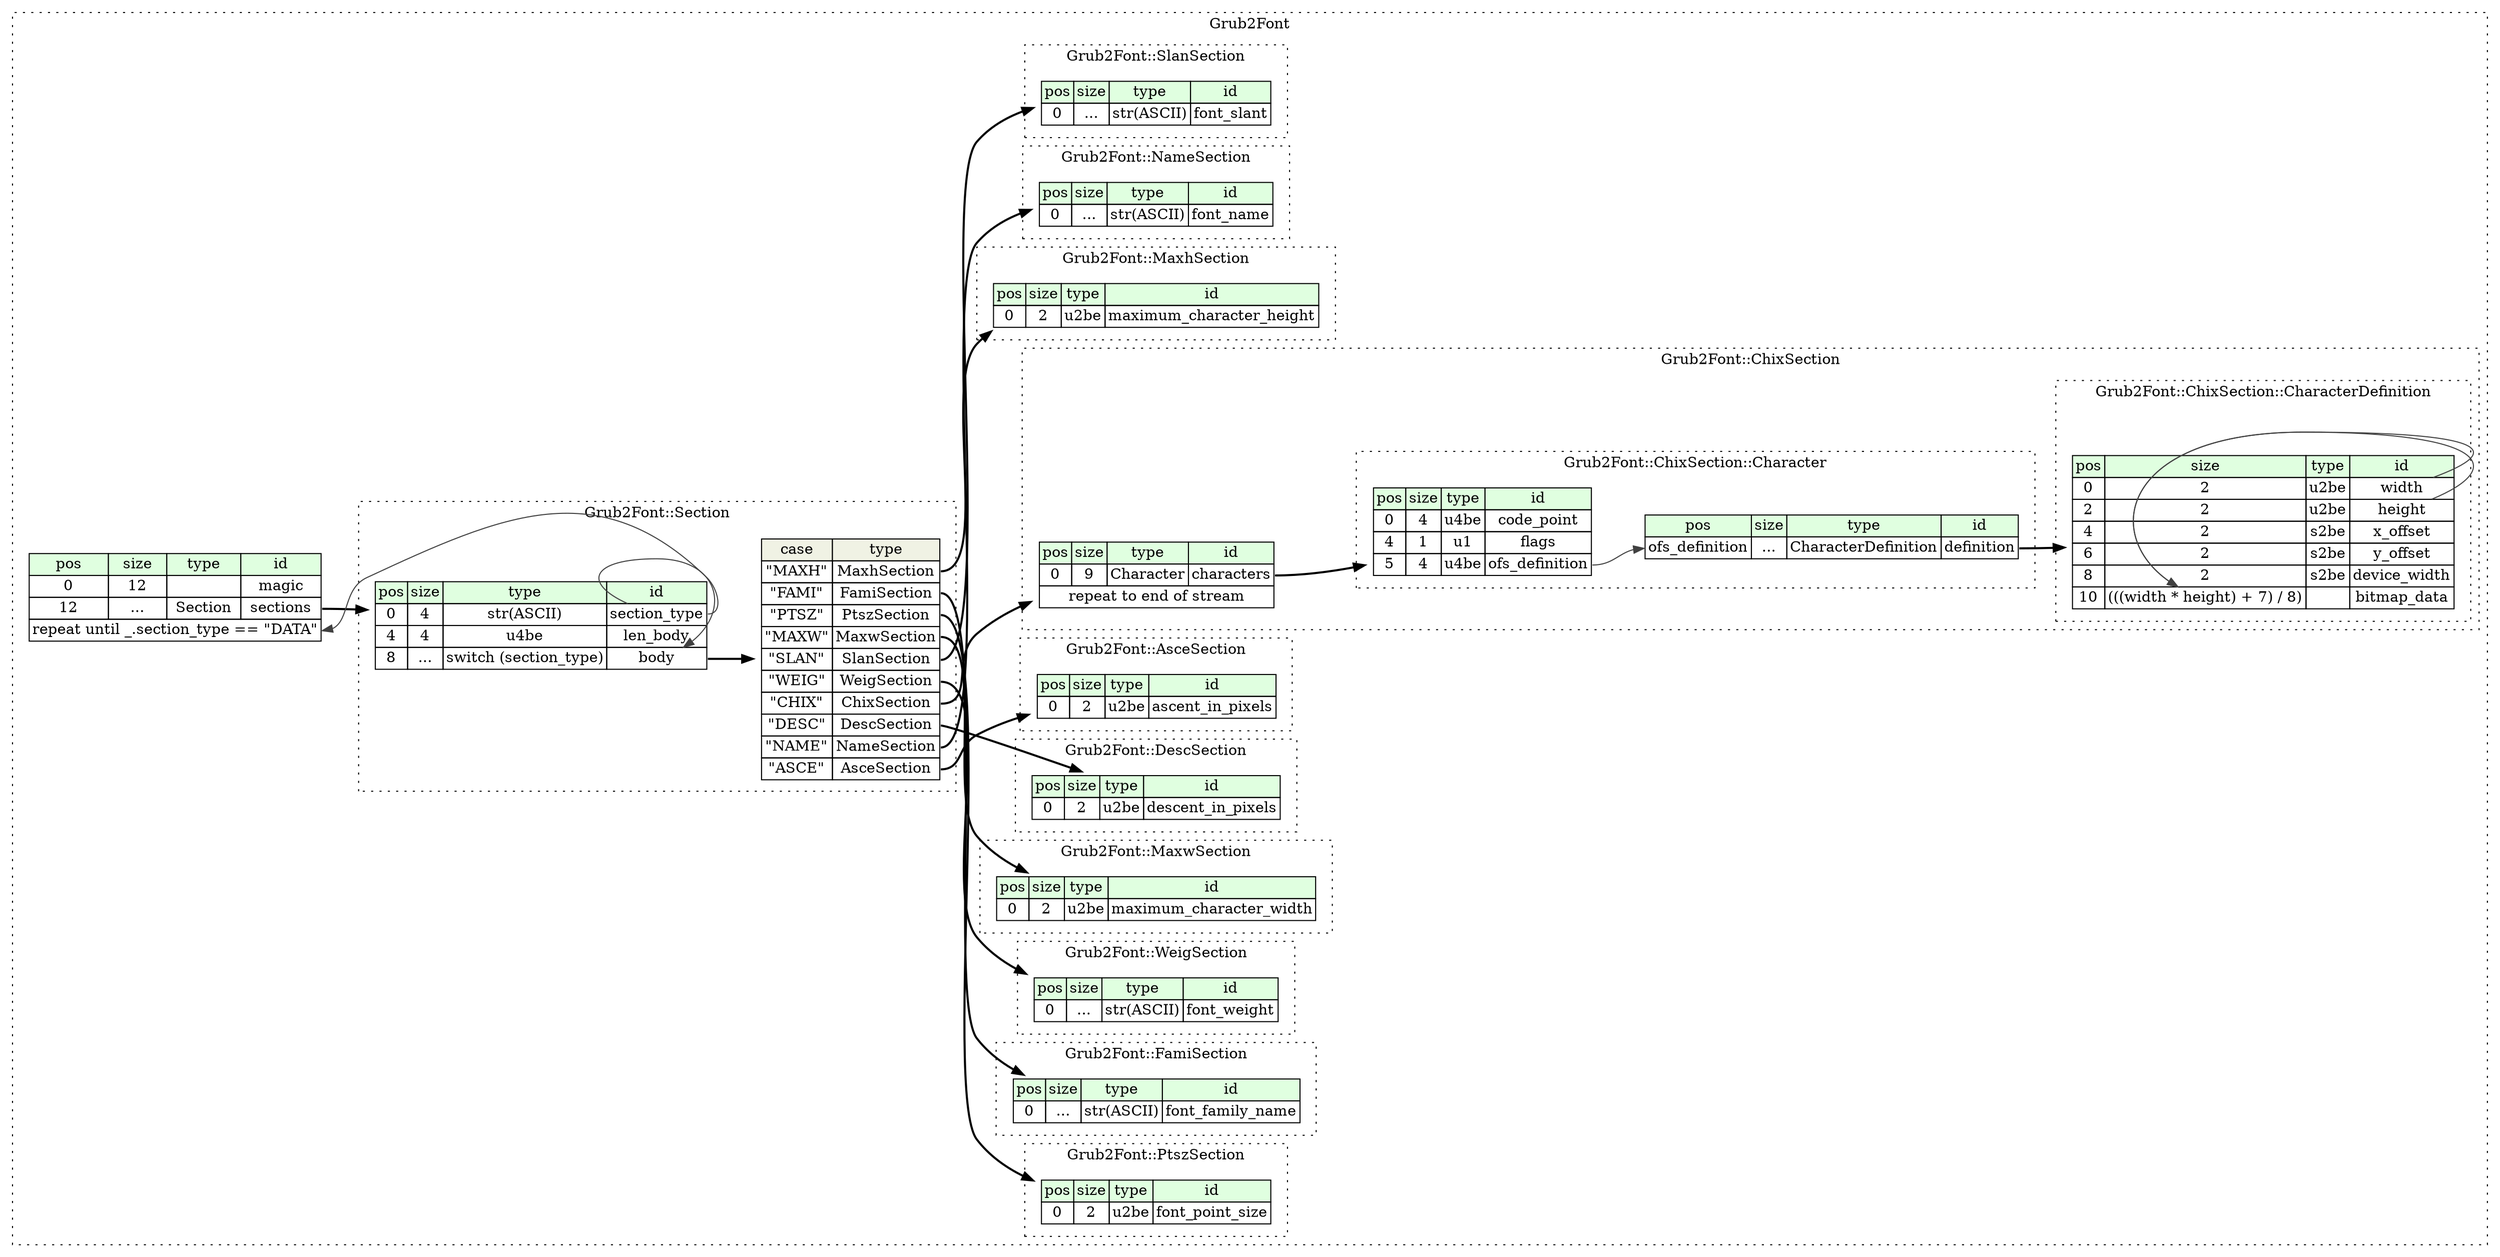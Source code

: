 digraph {
	rankdir=LR;
	node [shape=plaintext];
	subgraph cluster__grub2_font {
		label="Grub2Font";
		graph[style=dotted];

		grub2_font__seq [label=<<TABLE BORDER="0" CELLBORDER="1" CELLSPACING="0">
			<TR><TD BGCOLOR="#E0FFE0">pos</TD><TD BGCOLOR="#E0FFE0">size</TD><TD BGCOLOR="#E0FFE0">type</TD><TD BGCOLOR="#E0FFE0">id</TD></TR>
			<TR><TD PORT="magic_pos">0</TD><TD PORT="magic_size">12</TD><TD></TD><TD PORT="magic_type">magic</TD></TR>
			<TR><TD PORT="sections_pos">12</TD><TD PORT="sections_size">...</TD><TD>Section</TD><TD PORT="sections_type">sections</TD></TR>
			<TR><TD COLSPAN="4" PORT="sections__repeat">repeat until _.section_type == &quot;DATA&quot;</TD></TR>
		</TABLE>>];
		subgraph cluster__ptsz_section {
			label="Grub2Font::PtszSection";
			graph[style=dotted];

			ptsz_section__seq [label=<<TABLE BORDER="0" CELLBORDER="1" CELLSPACING="0">
				<TR><TD BGCOLOR="#E0FFE0">pos</TD><TD BGCOLOR="#E0FFE0">size</TD><TD BGCOLOR="#E0FFE0">type</TD><TD BGCOLOR="#E0FFE0">id</TD></TR>
				<TR><TD PORT="font_point_size_pos">0</TD><TD PORT="font_point_size_size">2</TD><TD>u2be</TD><TD PORT="font_point_size_type">font_point_size</TD></TR>
			</TABLE>>];
		}
		subgraph cluster__fami_section {
			label="Grub2Font::FamiSection";
			graph[style=dotted];

			fami_section__seq [label=<<TABLE BORDER="0" CELLBORDER="1" CELLSPACING="0">
				<TR><TD BGCOLOR="#E0FFE0">pos</TD><TD BGCOLOR="#E0FFE0">size</TD><TD BGCOLOR="#E0FFE0">type</TD><TD BGCOLOR="#E0FFE0">id</TD></TR>
				<TR><TD PORT="font_family_name_pos">0</TD><TD PORT="font_family_name_size">...</TD><TD>str(ASCII)</TD><TD PORT="font_family_name_type">font_family_name</TD></TR>
			</TABLE>>];
		}
		subgraph cluster__weig_section {
			label="Grub2Font::WeigSection";
			graph[style=dotted];

			weig_section__seq [label=<<TABLE BORDER="0" CELLBORDER="1" CELLSPACING="0">
				<TR><TD BGCOLOR="#E0FFE0">pos</TD><TD BGCOLOR="#E0FFE0">size</TD><TD BGCOLOR="#E0FFE0">type</TD><TD BGCOLOR="#E0FFE0">id</TD></TR>
				<TR><TD PORT="font_weight_pos">0</TD><TD PORT="font_weight_size">...</TD><TD>str(ASCII)</TD><TD PORT="font_weight_type">font_weight</TD></TR>
			</TABLE>>];
		}
		subgraph cluster__maxw_section {
			label="Grub2Font::MaxwSection";
			graph[style=dotted];

			maxw_section__seq [label=<<TABLE BORDER="0" CELLBORDER="1" CELLSPACING="0">
				<TR><TD BGCOLOR="#E0FFE0">pos</TD><TD BGCOLOR="#E0FFE0">size</TD><TD BGCOLOR="#E0FFE0">type</TD><TD BGCOLOR="#E0FFE0">id</TD></TR>
				<TR><TD PORT="maximum_character_width_pos">0</TD><TD PORT="maximum_character_width_size">2</TD><TD>u2be</TD><TD PORT="maximum_character_width_type">maximum_character_width</TD></TR>
			</TABLE>>];
		}
		subgraph cluster__desc_section {
			label="Grub2Font::DescSection";
			graph[style=dotted];

			desc_section__seq [label=<<TABLE BORDER="0" CELLBORDER="1" CELLSPACING="0">
				<TR><TD BGCOLOR="#E0FFE0">pos</TD><TD BGCOLOR="#E0FFE0">size</TD><TD BGCOLOR="#E0FFE0">type</TD><TD BGCOLOR="#E0FFE0">id</TD></TR>
				<TR><TD PORT="descent_in_pixels_pos">0</TD><TD PORT="descent_in_pixels_size">2</TD><TD>u2be</TD><TD PORT="descent_in_pixels_type">descent_in_pixels</TD></TR>
			</TABLE>>];
		}
		subgraph cluster__section {
			label="Grub2Font::Section";
			graph[style=dotted];

			section__seq [label=<<TABLE BORDER="0" CELLBORDER="1" CELLSPACING="0">
				<TR><TD BGCOLOR="#E0FFE0">pos</TD><TD BGCOLOR="#E0FFE0">size</TD><TD BGCOLOR="#E0FFE0">type</TD><TD BGCOLOR="#E0FFE0">id</TD></TR>
				<TR><TD PORT="section_type_pos">0</TD><TD PORT="section_type_size">4</TD><TD>str(ASCII)</TD><TD PORT="section_type_type">section_type</TD></TR>
				<TR><TD PORT="len_body_pos">4</TD><TD PORT="len_body_size">4</TD><TD>u4be</TD><TD PORT="len_body_type">len_body</TD></TR>
				<TR><TD PORT="body_pos">8</TD><TD PORT="body_size">...</TD><TD>switch (section_type)</TD><TD PORT="body_type">body</TD></TR>
			</TABLE>>];
section__seq_body_switch [label=<<TABLE BORDER="0" CELLBORDER="1" CELLSPACING="0">
	<TR><TD BGCOLOR="#F0F2E4">case</TD><TD BGCOLOR="#F0F2E4">type</TD></TR>
	<TR><TD>&quot;MAXH&quot;</TD><TD PORT="case0">MaxhSection</TD></TR>
	<TR><TD>&quot;FAMI&quot;</TD><TD PORT="case1">FamiSection</TD></TR>
	<TR><TD>&quot;PTSZ&quot;</TD><TD PORT="case2">PtszSection</TD></TR>
	<TR><TD>&quot;MAXW&quot;</TD><TD PORT="case3">MaxwSection</TD></TR>
	<TR><TD>&quot;SLAN&quot;</TD><TD PORT="case4">SlanSection</TD></TR>
	<TR><TD>&quot;WEIG&quot;</TD><TD PORT="case5">WeigSection</TD></TR>
	<TR><TD>&quot;CHIX&quot;</TD><TD PORT="case6">ChixSection</TD></TR>
	<TR><TD>&quot;DESC&quot;</TD><TD PORT="case7">DescSection</TD></TR>
	<TR><TD>&quot;NAME&quot;</TD><TD PORT="case8">NameSection</TD></TR>
	<TR><TD>&quot;ASCE&quot;</TD><TD PORT="case9">AsceSection</TD></TR>
</TABLE>>];
		}
		subgraph cluster__asce_section {
			label="Grub2Font::AsceSection";
			graph[style=dotted];

			asce_section__seq [label=<<TABLE BORDER="0" CELLBORDER="1" CELLSPACING="0">
				<TR><TD BGCOLOR="#E0FFE0">pos</TD><TD BGCOLOR="#E0FFE0">size</TD><TD BGCOLOR="#E0FFE0">type</TD><TD BGCOLOR="#E0FFE0">id</TD></TR>
				<TR><TD PORT="ascent_in_pixels_pos">0</TD><TD PORT="ascent_in_pixels_size">2</TD><TD>u2be</TD><TD PORT="ascent_in_pixels_type">ascent_in_pixels</TD></TR>
			</TABLE>>];
		}
		subgraph cluster__chix_section {
			label="Grub2Font::ChixSection";
			graph[style=dotted];

			chix_section__seq [label=<<TABLE BORDER="0" CELLBORDER="1" CELLSPACING="0">
				<TR><TD BGCOLOR="#E0FFE0">pos</TD><TD BGCOLOR="#E0FFE0">size</TD><TD BGCOLOR="#E0FFE0">type</TD><TD BGCOLOR="#E0FFE0">id</TD></TR>
				<TR><TD PORT="characters_pos">0</TD><TD PORT="characters_size">9</TD><TD>Character</TD><TD PORT="characters_type">characters</TD></TR>
				<TR><TD COLSPAN="4" PORT="characters__repeat">repeat to end of stream</TD></TR>
			</TABLE>>];
			subgraph cluster__character {
				label="Grub2Font::ChixSection::Character";
				graph[style=dotted];

				character__seq [label=<<TABLE BORDER="0" CELLBORDER="1" CELLSPACING="0">
					<TR><TD BGCOLOR="#E0FFE0">pos</TD><TD BGCOLOR="#E0FFE0">size</TD><TD BGCOLOR="#E0FFE0">type</TD><TD BGCOLOR="#E0FFE0">id</TD></TR>
					<TR><TD PORT="code_point_pos">0</TD><TD PORT="code_point_size">4</TD><TD>u4be</TD><TD PORT="code_point_type">code_point</TD></TR>
					<TR><TD PORT="flags_pos">4</TD><TD PORT="flags_size">1</TD><TD>u1</TD><TD PORT="flags_type">flags</TD></TR>
					<TR><TD PORT="ofs_definition_pos">5</TD><TD PORT="ofs_definition_size">4</TD><TD>u4be</TD><TD PORT="ofs_definition_type">ofs_definition</TD></TR>
				</TABLE>>];
				character__inst__definition [label=<<TABLE BORDER="0" CELLBORDER="1" CELLSPACING="0">
					<TR><TD BGCOLOR="#E0FFE0">pos</TD><TD BGCOLOR="#E0FFE0">size</TD><TD BGCOLOR="#E0FFE0">type</TD><TD BGCOLOR="#E0FFE0">id</TD></TR>
					<TR><TD PORT="definition_pos">ofs_definition</TD><TD PORT="definition_size">...</TD><TD>CharacterDefinition</TD><TD PORT="definition_type">definition</TD></TR>
				</TABLE>>];
			}
			subgraph cluster__character_definition {
				label="Grub2Font::ChixSection::CharacterDefinition";
				graph[style=dotted];

				character_definition__seq [label=<<TABLE BORDER="0" CELLBORDER="1" CELLSPACING="0">
					<TR><TD BGCOLOR="#E0FFE0">pos</TD><TD BGCOLOR="#E0FFE0">size</TD><TD BGCOLOR="#E0FFE0">type</TD><TD BGCOLOR="#E0FFE0">id</TD></TR>
					<TR><TD PORT="width_pos">0</TD><TD PORT="width_size">2</TD><TD>u2be</TD><TD PORT="width_type">width</TD></TR>
					<TR><TD PORT="height_pos">2</TD><TD PORT="height_size">2</TD><TD>u2be</TD><TD PORT="height_type">height</TD></TR>
					<TR><TD PORT="x_offset_pos">4</TD><TD PORT="x_offset_size">2</TD><TD>s2be</TD><TD PORT="x_offset_type">x_offset</TD></TR>
					<TR><TD PORT="y_offset_pos">6</TD><TD PORT="y_offset_size">2</TD><TD>s2be</TD><TD PORT="y_offset_type">y_offset</TD></TR>
					<TR><TD PORT="device_width_pos">8</TD><TD PORT="device_width_size">2</TD><TD>s2be</TD><TD PORT="device_width_type">device_width</TD></TR>
					<TR><TD PORT="bitmap_data_pos">10</TD><TD PORT="bitmap_data_size">(((width * height) + 7) / 8)</TD><TD></TD><TD PORT="bitmap_data_type">bitmap_data</TD></TR>
				</TABLE>>];
			}
		}
		subgraph cluster__maxh_section {
			label="Grub2Font::MaxhSection";
			graph[style=dotted];

			maxh_section__seq [label=<<TABLE BORDER="0" CELLBORDER="1" CELLSPACING="0">
				<TR><TD BGCOLOR="#E0FFE0">pos</TD><TD BGCOLOR="#E0FFE0">size</TD><TD BGCOLOR="#E0FFE0">type</TD><TD BGCOLOR="#E0FFE0">id</TD></TR>
				<TR><TD PORT="maximum_character_height_pos">0</TD><TD PORT="maximum_character_height_size">2</TD><TD>u2be</TD><TD PORT="maximum_character_height_type">maximum_character_height</TD></TR>
			</TABLE>>];
		}
		subgraph cluster__name_section {
			label="Grub2Font::NameSection";
			graph[style=dotted];

			name_section__seq [label=<<TABLE BORDER="0" CELLBORDER="1" CELLSPACING="0">
				<TR><TD BGCOLOR="#E0FFE0">pos</TD><TD BGCOLOR="#E0FFE0">size</TD><TD BGCOLOR="#E0FFE0">type</TD><TD BGCOLOR="#E0FFE0">id</TD></TR>
				<TR><TD PORT="font_name_pos">0</TD><TD PORT="font_name_size">...</TD><TD>str(ASCII)</TD><TD PORT="font_name_type">font_name</TD></TR>
			</TABLE>>];
		}
		subgraph cluster__slan_section {
			label="Grub2Font::SlanSection";
			graph[style=dotted];

			slan_section__seq [label=<<TABLE BORDER="0" CELLBORDER="1" CELLSPACING="0">
				<TR><TD BGCOLOR="#E0FFE0">pos</TD><TD BGCOLOR="#E0FFE0">size</TD><TD BGCOLOR="#E0FFE0">type</TD><TD BGCOLOR="#E0FFE0">id</TD></TR>
				<TR><TD PORT="font_slant_pos">0</TD><TD PORT="font_slant_size">...</TD><TD>str(ASCII)</TD><TD PORT="font_slant_type">font_slant</TD></TR>
			</TABLE>>];
		}
	}
	grub2_font__seq:sections_type -> section__seq [style=bold];
	section__seq:section_type_type -> grub2_font__seq:sections__repeat [color="#404040"];
	section__seq:body_type -> section__seq_body_switch [style=bold];
	section__seq_body_switch:case0 -> maxh_section__seq [style=bold];
	section__seq_body_switch:case1 -> fami_section__seq [style=bold];
	section__seq_body_switch:case2 -> ptsz_section__seq [style=bold];
	section__seq_body_switch:case3 -> maxw_section__seq [style=bold];
	section__seq_body_switch:case4 -> slan_section__seq [style=bold];
	section__seq_body_switch:case5 -> weig_section__seq [style=bold];
	section__seq_body_switch:case6 -> chix_section__seq [style=bold];
	section__seq_body_switch:case7 -> desc_section__seq [style=bold];
	section__seq_body_switch:case8 -> name_section__seq [style=bold];
	section__seq_body_switch:case9 -> asce_section__seq [style=bold];
	section__seq:section_type_type -> section__seq:body_type [color="#404040"];
	chix_section__seq:characters_type -> character__seq [style=bold];
	character__seq:ofs_definition_type -> character__inst__definition:definition_pos [color="#404040"];
	character__inst__definition:definition_type -> character_definition__seq [style=bold];
	character_definition__seq:width_type -> character_definition__seq:bitmap_data_size [color="#404040"];
	character_definition__seq:height_type -> character_definition__seq:bitmap_data_size [color="#404040"];
}
